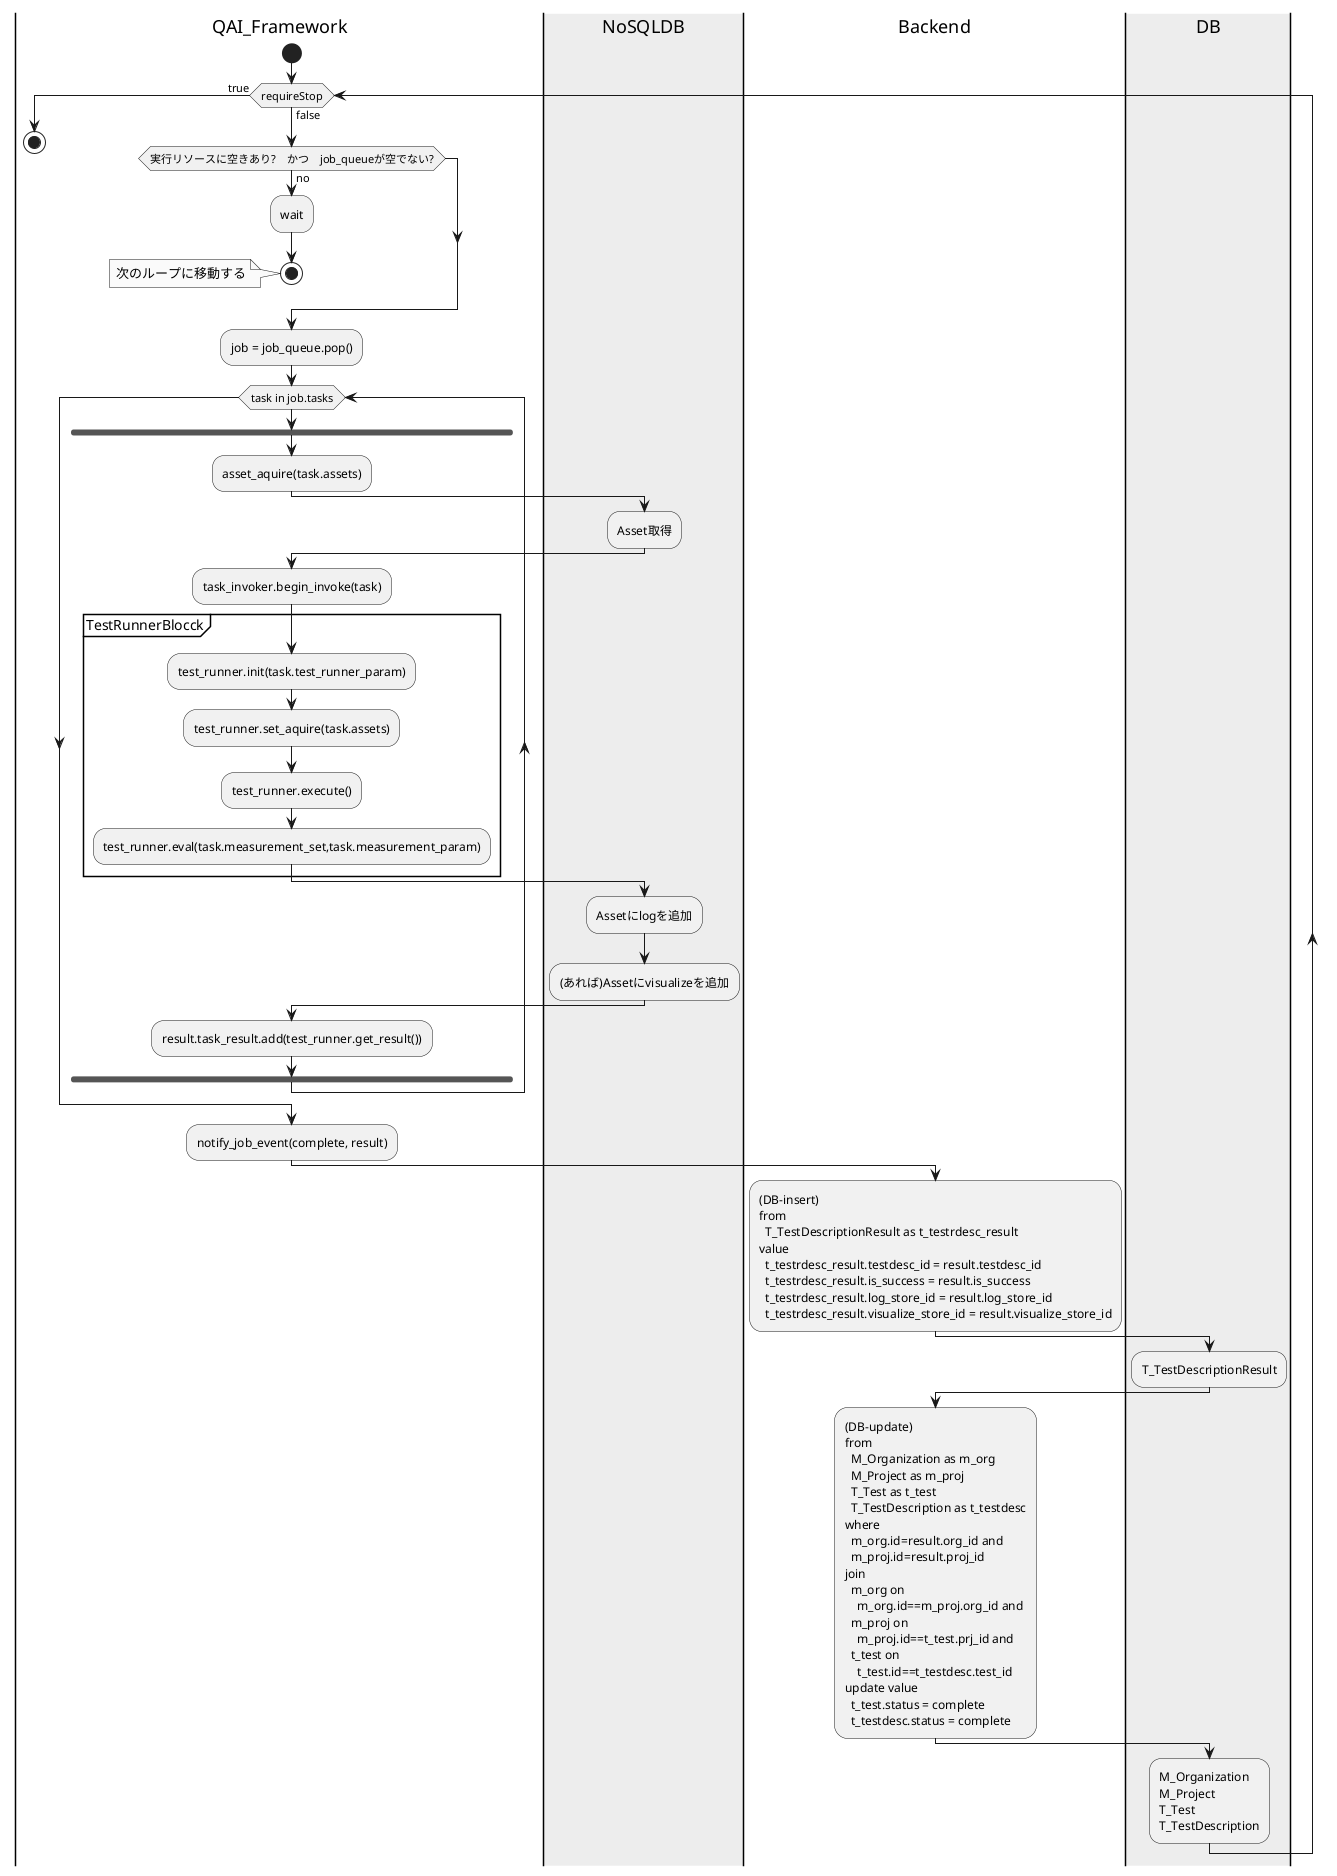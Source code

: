 @startuml TF2_Testbed

skinparam monochrome true

|QAI_Framework|

start

while (requireStop) is (false)

  if (実行リソースに空きあり?　かつ　job_queueが空でない?) then (no)
    :wait;
    stop
    note left
      次のループに移動する
    end note
  endif
  
  :job = job_queue.pop();
  while (task in job.tasks)
    fork
      :asset_aquire(task.assets);
      |#AntiqueWhite|NoSQLDB|
      :Asset取得;
      |QAI_Framework|
      :task_invoker.begin_invoke(task);
      partition TestRunnerBlocck {
        :test_runner.init(task.test_runner_param);
        :test_runner.set_aquire(task.assets);
        |QAI_Framework|
        :test_runner.execute();
        :test_runner.eval(task.measurement_set,task.measurement_param);
      }
      |#AntiqueWhite|NoSQLDB|
      :Assetにlogを追加;
      :(あれば)Assetにvisualizeを追加;
      |QAI_Framework|
      :result.task_result.add(test_runner.get_result());
    endfork
  endwhile

  :notify_job_event(complete, result);

  |Backend|
  :(DB-insert) 
  from
    T_TestDescriptionResult as t_testrdesc_result
  value
    t_testrdesc_result.testdesc_id = result.testdesc_id
    t_testrdesc_result.is_success = result.is_success
    t_testrdesc_result.log_store_id = result.log_store_id
    t_testrdesc_result.visualize_store_id = result.visualize_store_id;

  |#AntiqueWhite|DB|
  :T_TestDescriptionResult;

  |Backend|
  :(DB-update) 
  from
    M_Organization as m_org
    M_Project as m_proj
    T_Test as t_test 
    T_TestDescription as t_testdesc
  where 
    m_org.id=result.org_id and
    m_proj.id=result.proj_id
  join
    m_org on 
      m_org.id==m_proj.org_id and
    m_proj on 
      m_proj.id==t_test.prj_id and
    t_test on 
      t_test.id==t_testdesc.test_id
  update value
    t_test.status = complete
    t_testdesc.status = complete;

  |#AntiqueWhite|DB|
  :M_Organization
  M_Project
  T_Test
  T_TestDescription;

endwhile (true)

|QAI_Framework|
stop

@enduml